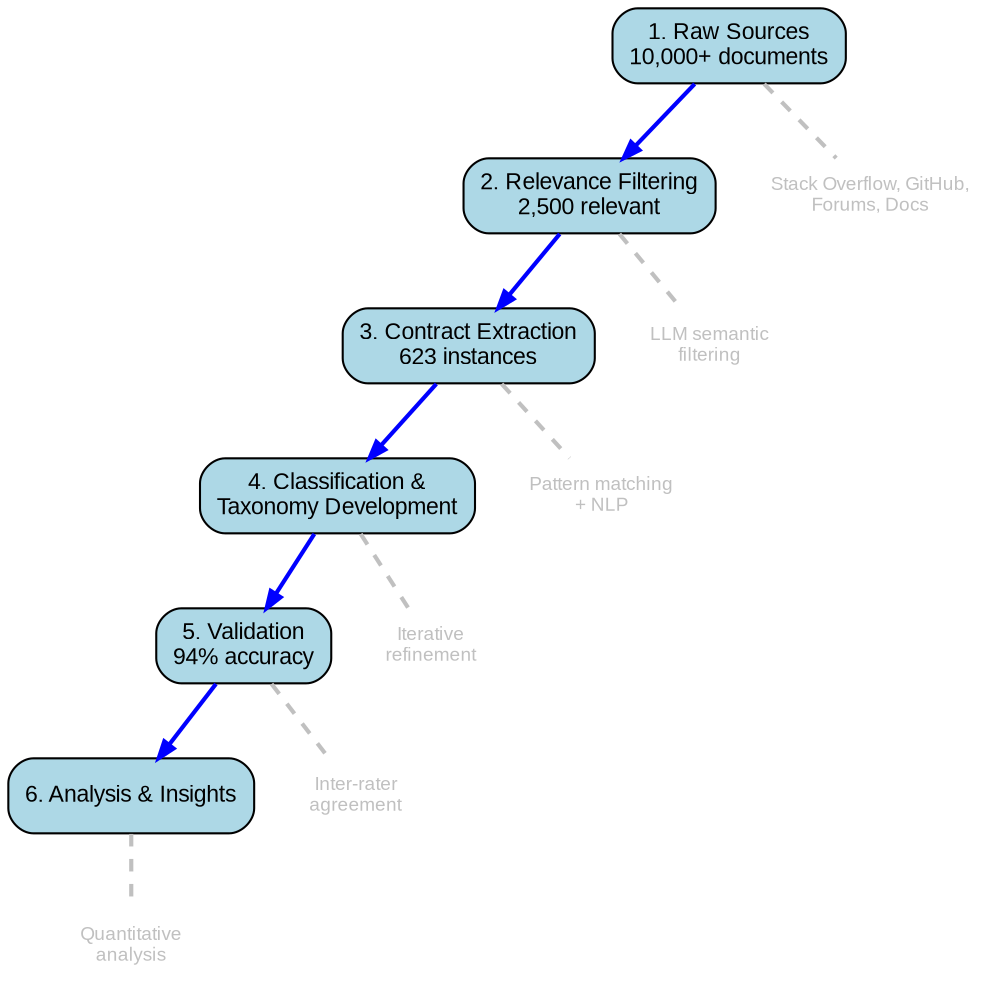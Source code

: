 // Contract Discovery Pipeline
digraph methodology_pipeline {
	rankdir=TB size="8,10"
	node [fillcolor=lightblue fontname=Arial fontsize=11 shape=box style="filled,rounded"]
	edge [arrowsize=0.8 color=blue penwidth=2]
	stage1 [label="1. Raw Sources
10,000+ documents"]
	stage2 [label="2. Relevance Filtering
2,500 relevant"]
	stage3 [label="3. Contract Extraction
623 instances"]
	stage4 [label="4. Classification &
Taxonomy Development"]
	stage5 [label="5. Validation
94% accuracy"]
	stage6 [label="6. Analysis & Insights"]
	stage1 -> stage2
	stage2 -> stage3
	stage3 -> stage4
	stage4 -> stage5
	stage5 -> stage6
	node [fillcolor=none fontcolor=gray fontsize=9 shape=plaintext]
	ann1 [label="Stack Overflow, GitHub,
Forums, Docs"]
	stage1 -> ann1 [arrowhead=none color=gray style=dashed]
	ann2 [label="LLM semantic
filtering"]
	stage2 -> ann2 [arrowhead=none color=gray style=dashed]
	ann3 [label="Pattern matching
+ NLP"]
	stage3 -> ann3 [arrowhead=none color=gray style=dashed]
	ann4 [label="Iterative
refinement"]
	stage4 -> ann4 [arrowhead=none color=gray style=dashed]
	ann5 [label="Inter-rater
agreement"]
	stage5 -> ann5 [arrowhead=none color=gray style=dashed]
	ann6 [label="Quantitative
analysis"]
	stage6 -> ann6 [arrowhead=none color=gray style=dashed]
}
